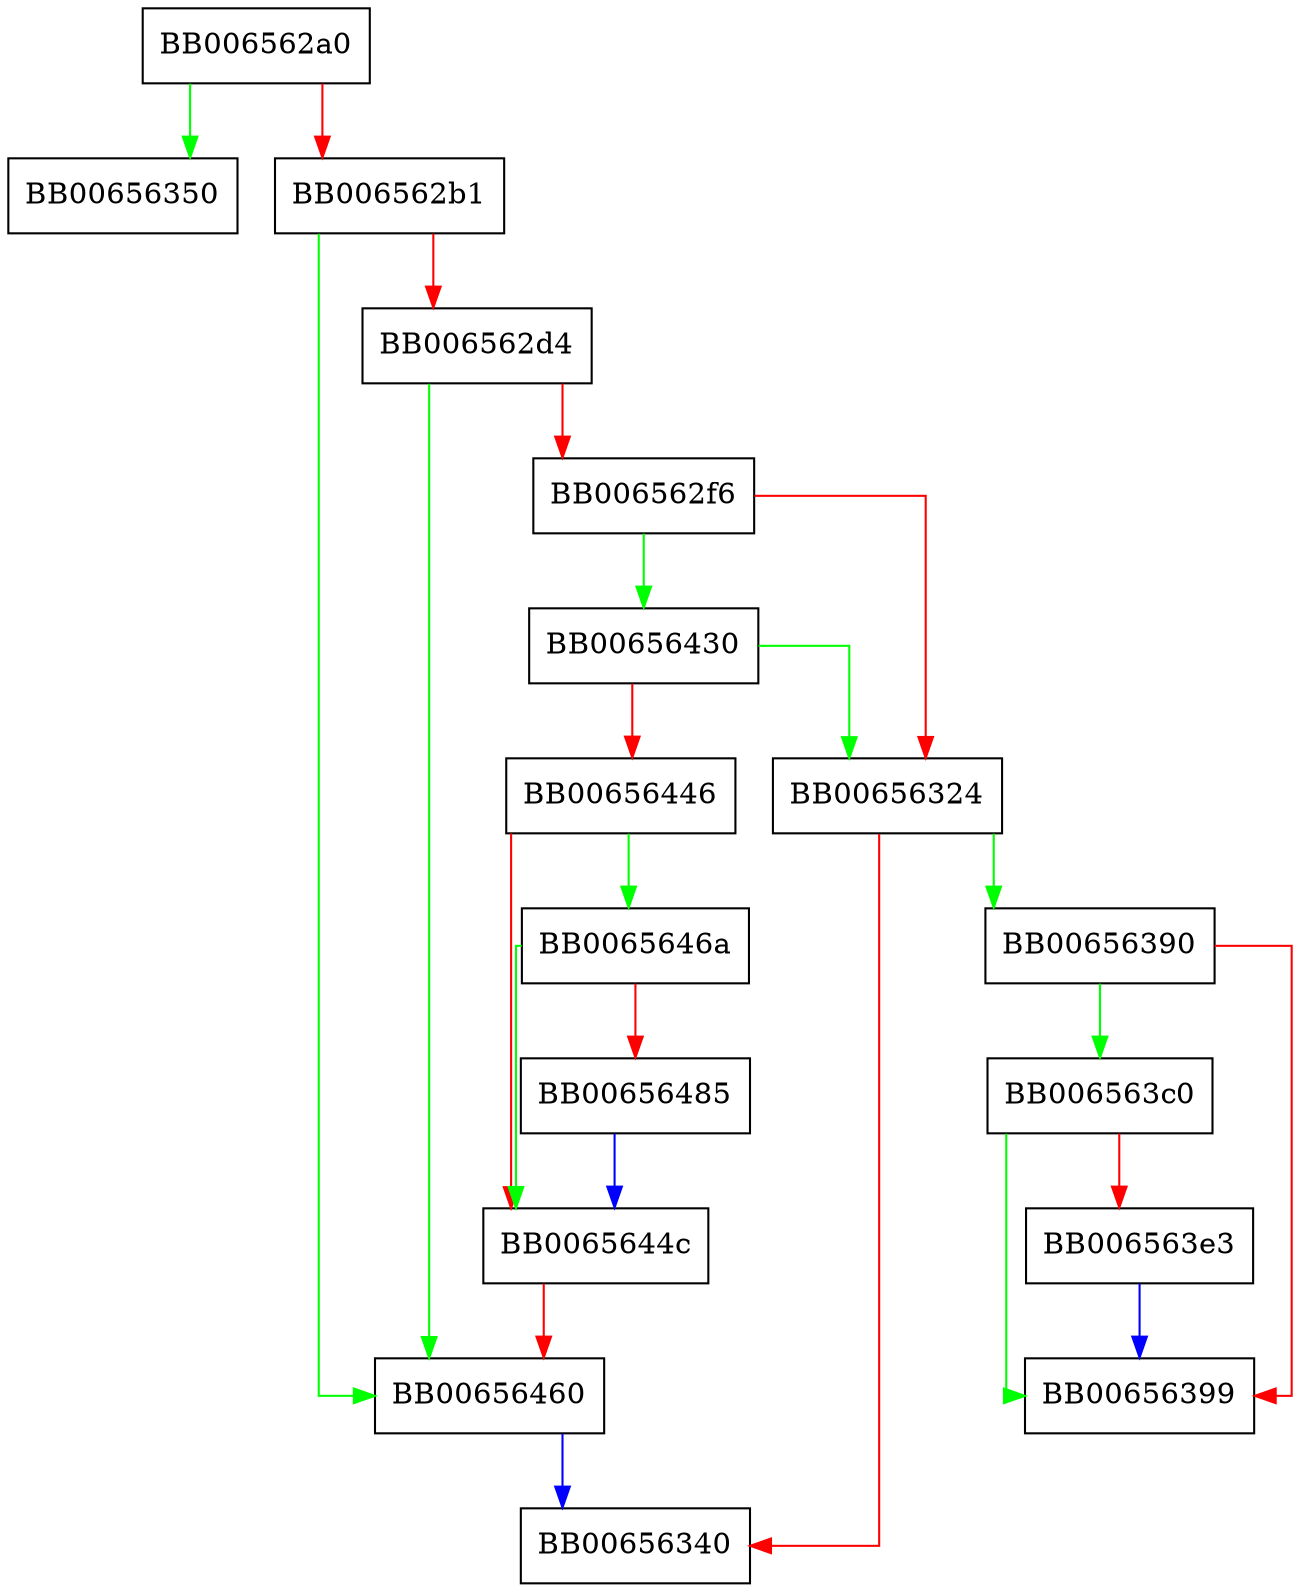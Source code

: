 digraph UI_dup_error_string {
  node [shape="box"];
  graph [splines=ortho];
  BB006562a0 -> BB00656350 [color="green"];
  BB006562a0 -> BB006562b1 [color="red"];
  BB006562b1 -> BB00656460 [color="green"];
  BB006562b1 -> BB006562d4 [color="red"];
  BB006562d4 -> BB00656460 [color="green"];
  BB006562d4 -> BB006562f6 [color="red"];
  BB006562f6 -> BB00656430 [color="green"];
  BB006562f6 -> BB00656324 [color="red"];
  BB00656324 -> BB00656390 [color="green"];
  BB00656324 -> BB00656340 [color="red"];
  BB00656390 -> BB006563c0 [color="green"];
  BB00656390 -> BB00656399 [color="red"];
  BB006563c0 -> BB00656399 [color="green"];
  BB006563c0 -> BB006563e3 [color="red"];
  BB006563e3 -> BB00656399 [color="blue"];
  BB00656430 -> BB00656324 [color="green"];
  BB00656430 -> BB00656446 [color="red"];
  BB00656446 -> BB0065646a [color="green"];
  BB00656446 -> BB0065644c [color="red"];
  BB0065644c -> BB00656460 [color="red"];
  BB00656460 -> BB00656340 [color="blue"];
  BB0065646a -> BB0065644c [color="green"];
  BB0065646a -> BB00656485 [color="red"];
  BB00656485 -> BB0065644c [color="blue"];
}